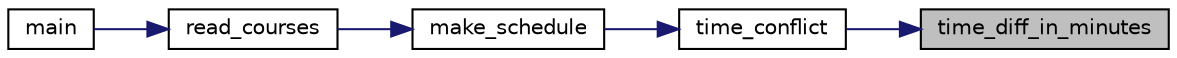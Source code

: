 digraph "time_diff_in_minutes"
{
 // LATEX_PDF_SIZE
  edge [fontname="Helvetica",fontsize="10",labelfontname="Helvetica",labelfontsize="10"];
  node [fontname="Helvetica",fontsize="10",shape=record];
  rankdir="RL";
  Node1 [label="time_diff_in_minutes",height=0.2,width=0.4,color="black", fillcolor="grey75", style="filled", fontcolor="black",tooltip=" "];
  Node1 -> Node2 [dir="back",color="midnightblue",fontsize="10",style="solid",fontname="Helvetica"];
  Node2 [label="time_conflict",height=0.2,width=0.4,color="black", fillcolor="white", style="filled",URL="$schedule__maker_8cpp.html#aaa4b199053a37d93320364c8459d7ded",tooltip=" "];
  Node2 -> Node3 [dir="back",color="midnightblue",fontsize="10",style="solid",fontname="Helvetica"];
  Node3 [label="make_schedule",height=0.2,width=0.4,color="black", fillcolor="white", style="filled",URL="$schedule__maker_8cpp.html#aa2c88e90267455fdec0d872068b25369",tooltip=" "];
  Node3 -> Node4 [dir="back",color="midnightblue",fontsize="10",style="solid",fontname="Helvetica"];
  Node4 [label="read_courses",height=0.2,width=0.4,color="black", fillcolor="white", style="filled",URL="$json__parser_8cpp.html#a8e897fb8792e159fb9eeb1993c833f25",tooltip=" "];
  Node4 -> Node5 [dir="back",color="midnightblue",fontsize="10",style="solid",fontname="Helvetica"];
  Node5 [label="main",height=0.2,width=0.4,color="black", fillcolor="white", style="filled",URL="$main_8cpp.html#a0ddf1224851353fc92bfbff6f499fa97",tooltip=" "];
}
